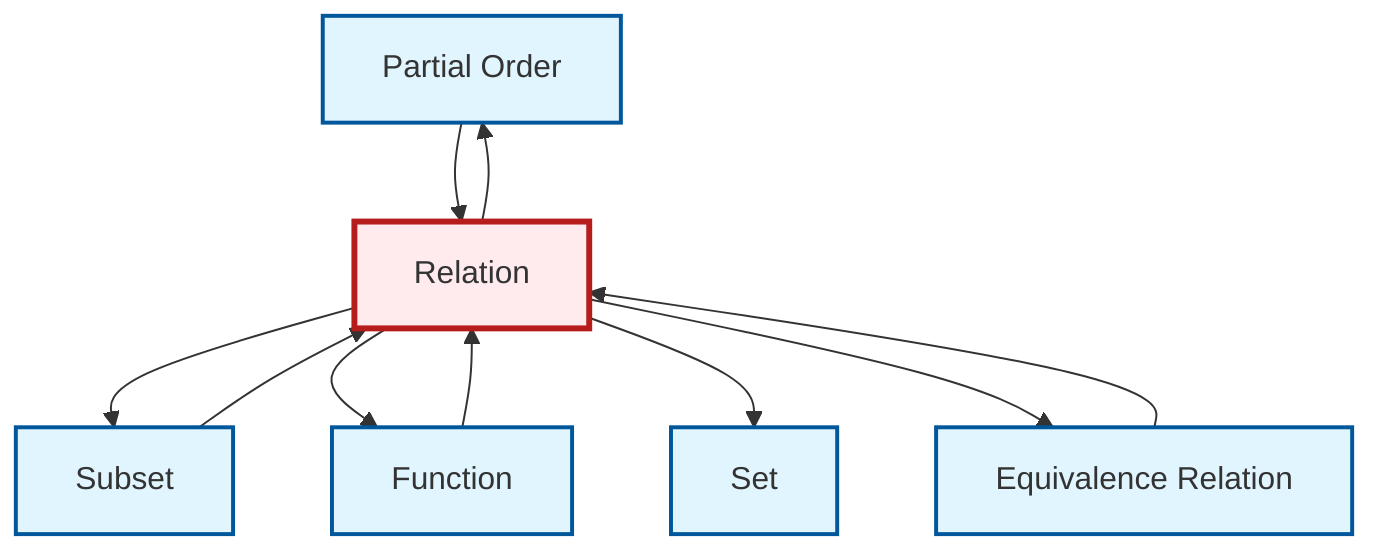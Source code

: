 graph TD
    classDef definition fill:#e1f5fe,stroke:#01579b,stroke-width:2px
    classDef theorem fill:#f3e5f5,stroke:#4a148c,stroke-width:2px
    classDef axiom fill:#fff3e0,stroke:#e65100,stroke-width:2px
    classDef example fill:#e8f5e9,stroke:#1b5e20,stroke-width:2px
    classDef current fill:#ffebee,stroke:#b71c1c,stroke-width:3px
    def-partial-order["Partial Order"]:::definition
    def-subset["Subset"]:::definition
    def-set["Set"]:::definition
    def-function["Function"]:::definition
    def-relation["Relation"]:::definition
    def-equivalence-relation["Equivalence Relation"]:::definition
    def-relation --> def-partial-order
    def-partial-order --> def-relation
    def-relation --> def-subset
    def-relation --> def-function
    def-relation --> def-set
    def-equivalence-relation --> def-relation
    def-function --> def-relation
    def-subset --> def-relation
    def-relation --> def-equivalence-relation
    class def-relation current